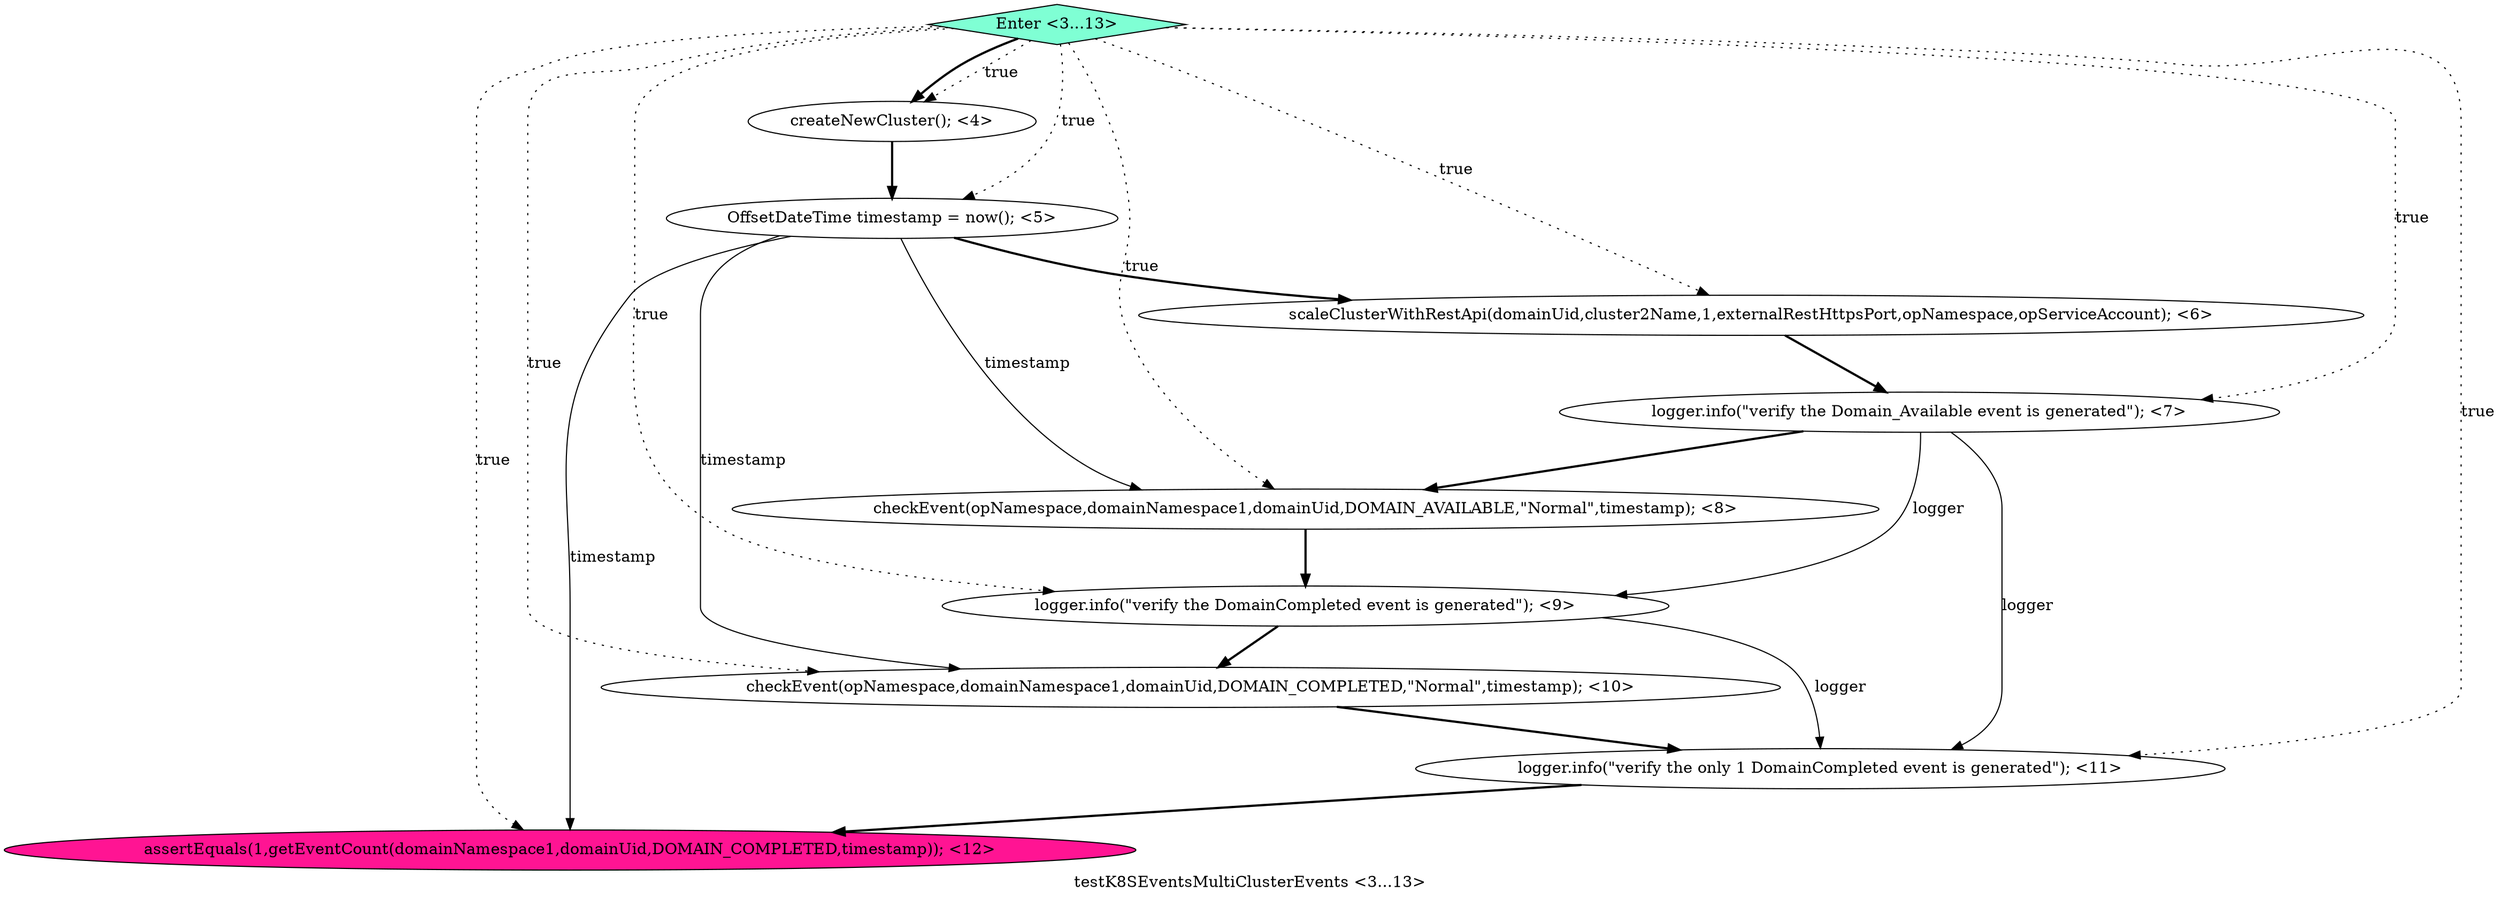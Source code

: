 digraph PDG {
label = "testK8SEventsMultiClusterEvents <3...13>";
0.5 [style = filled, label = "logger.info(\"verify the DomainCompleted event is generated\"); <9>", fillcolor = white, shape = ellipse];
0.3 [style = filled, label = "logger.info(\"verify the Domain_Available event is generated\"); <7>", fillcolor = white, shape = ellipse];
0.9 [style = filled, label = "Enter <3...13>", fillcolor = aquamarine, shape = diamond];
0.1 [style = filled, label = "OffsetDateTime timestamp = now(); <5>", fillcolor = white, shape = ellipse];
0.8 [style = filled, label = "assertEquals(1,getEventCount(domainNamespace1,domainUid,DOMAIN_COMPLETED,timestamp)); <12>", fillcolor = deeppink, shape = ellipse];
0.7 [style = filled, label = "logger.info(\"verify the only 1 DomainCompleted event is generated\"); <11>", fillcolor = white, shape = ellipse];
0.0 [style = filled, label = "createNewCluster(); <4>", fillcolor = white, shape = ellipse];
0.6 [style = filled, label = "checkEvent(opNamespace,domainNamespace1,domainUid,DOMAIN_COMPLETED,\"Normal\",timestamp); <10>", fillcolor = white, shape = ellipse];
0.2 [style = filled, label = "scaleClusterWithRestApi(domainUid,cluster2Name,1,externalRestHttpsPort,opNamespace,opServiceAccount); <6>", fillcolor = white, shape = ellipse];
0.4 [style = filled, label = "checkEvent(opNamespace,domainNamespace1,domainUid,DOMAIN_AVAILABLE,\"Normal\",timestamp); <8>", fillcolor = white, shape = ellipse];
0.0 -> 0.1 [style = bold, label=""];
0.1 -> 0.2 [style = bold, label=""];
0.1 -> 0.4 [style = solid, label="timestamp"];
0.1 -> 0.6 [style = solid, label="timestamp"];
0.1 -> 0.8 [style = solid, label="timestamp"];
0.2 -> 0.3 [style = bold, label=""];
0.3 -> 0.4 [style = bold, label=""];
0.3 -> 0.5 [style = solid, label="logger"];
0.3 -> 0.7 [style = solid, label="logger"];
0.4 -> 0.5 [style = bold, label=""];
0.5 -> 0.6 [style = bold, label=""];
0.5 -> 0.7 [style = solid, label="logger"];
0.6 -> 0.7 [style = bold, label=""];
0.7 -> 0.8 [style = bold, label=""];
0.9 -> 0.0 [style = dotted, label="true"];
0.9 -> 0.0 [style = bold, label=""];
0.9 -> 0.1 [style = dotted, label="true"];
0.9 -> 0.2 [style = dotted, label="true"];
0.9 -> 0.3 [style = dotted, label="true"];
0.9 -> 0.4 [style = dotted, label="true"];
0.9 -> 0.5 [style = dotted, label="true"];
0.9 -> 0.6 [style = dotted, label="true"];
0.9 -> 0.7 [style = dotted, label="true"];
0.9 -> 0.8 [style = dotted, label="true"];
}
